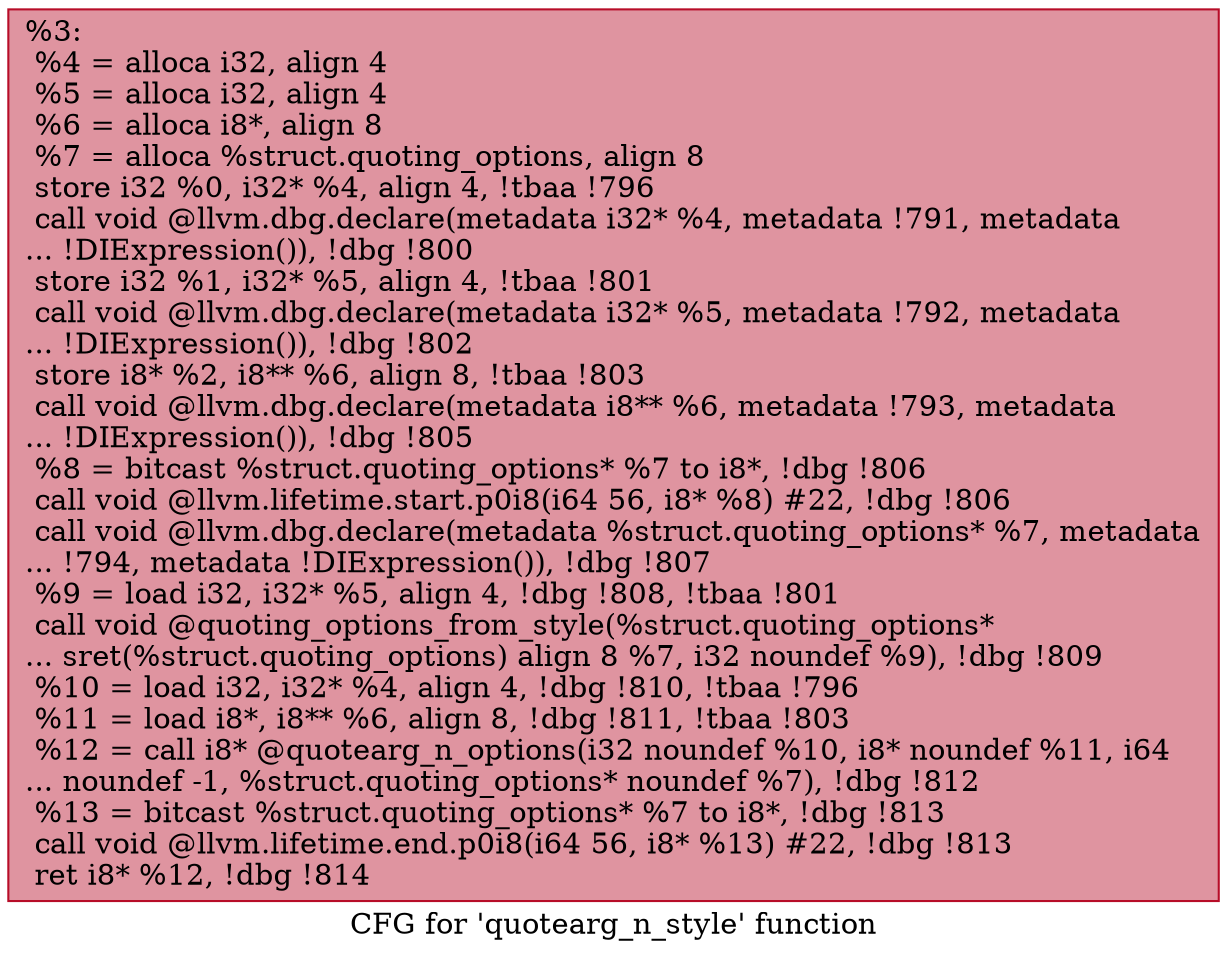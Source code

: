 digraph "CFG for 'quotearg_n_style' function" {
	label="CFG for 'quotearg_n_style' function";

	Node0x29a5580 [shape=record,color="#b70d28ff", style=filled, fillcolor="#b70d2870",label="{%3:\l  %4 = alloca i32, align 4\l  %5 = alloca i32, align 4\l  %6 = alloca i8*, align 8\l  %7 = alloca %struct.quoting_options, align 8\l  store i32 %0, i32* %4, align 4, !tbaa !796\l  call void @llvm.dbg.declare(metadata i32* %4, metadata !791, metadata\l... !DIExpression()), !dbg !800\l  store i32 %1, i32* %5, align 4, !tbaa !801\l  call void @llvm.dbg.declare(metadata i32* %5, metadata !792, metadata\l... !DIExpression()), !dbg !802\l  store i8* %2, i8** %6, align 8, !tbaa !803\l  call void @llvm.dbg.declare(metadata i8** %6, metadata !793, metadata\l... !DIExpression()), !dbg !805\l  %8 = bitcast %struct.quoting_options* %7 to i8*, !dbg !806\l  call void @llvm.lifetime.start.p0i8(i64 56, i8* %8) #22, !dbg !806\l  call void @llvm.dbg.declare(metadata %struct.quoting_options* %7, metadata\l... !794, metadata !DIExpression()), !dbg !807\l  %9 = load i32, i32* %5, align 4, !dbg !808, !tbaa !801\l  call void @quoting_options_from_style(%struct.quoting_options*\l... sret(%struct.quoting_options) align 8 %7, i32 noundef %9), !dbg !809\l  %10 = load i32, i32* %4, align 4, !dbg !810, !tbaa !796\l  %11 = load i8*, i8** %6, align 8, !dbg !811, !tbaa !803\l  %12 = call i8* @quotearg_n_options(i32 noundef %10, i8* noundef %11, i64\l... noundef -1, %struct.quoting_options* noundef %7), !dbg !812\l  %13 = bitcast %struct.quoting_options* %7 to i8*, !dbg !813\l  call void @llvm.lifetime.end.p0i8(i64 56, i8* %13) #22, !dbg !813\l  ret i8* %12, !dbg !814\l}"];
}
